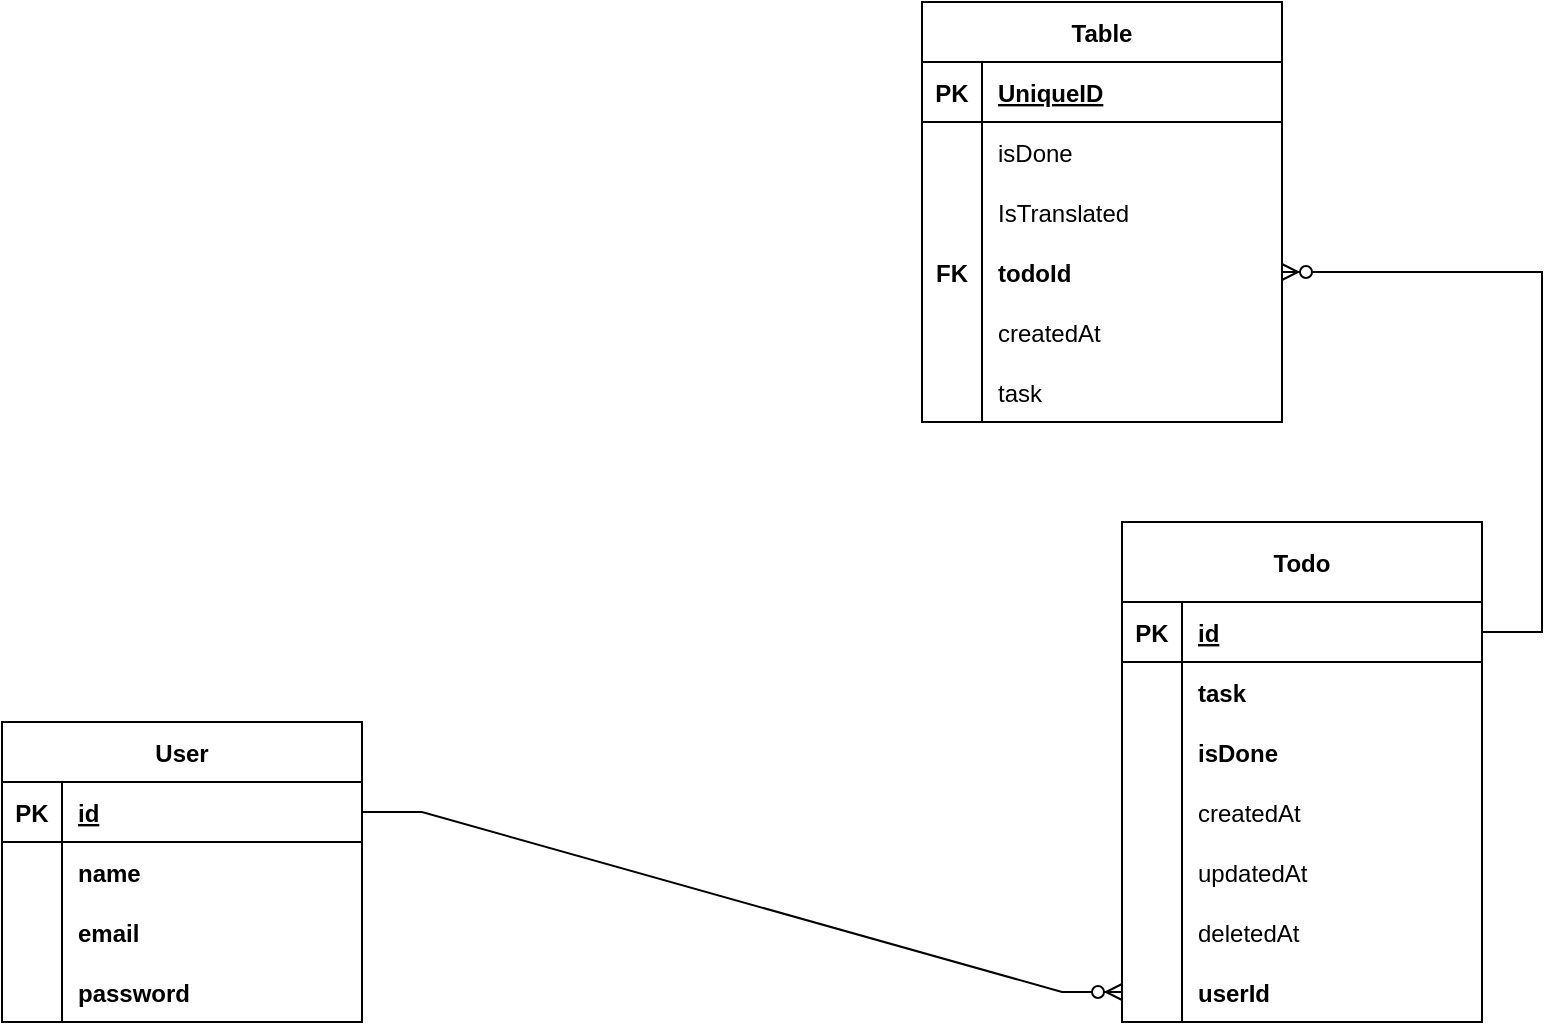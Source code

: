 <mxfile version="20.8.16" type="device"><diagram name="Page-1" id="KSe8jV2XQ7UaiP5k3vWE"><mxGraphModel dx="2070" dy="744" grid="1" gridSize="10" guides="1" tooltips="1" connect="1" arrows="1" fold="1" page="1" pageScale="1" pageWidth="850" pageHeight="1100" math="0" shadow="0"><root><mxCell id="0"/><mxCell id="1" parent="0"/><mxCell id="g8STq4l7iZBg8XW3Ye_j-1" value="User" style="shape=table;startSize=30;container=1;collapsible=1;childLayout=tableLayout;fixedRows=1;rowLines=0;fontStyle=1;align=center;resizeLast=1;" parent="1" vertex="1"><mxGeometry x="30" y="450" width="180" height="150" as="geometry"/></mxCell><mxCell id="g8STq4l7iZBg8XW3Ye_j-2" value="" style="shape=tableRow;horizontal=0;startSize=0;swimlaneHead=0;swimlaneBody=0;fillColor=none;collapsible=0;dropTarget=0;points=[[0,0.5],[1,0.5]];portConstraint=eastwest;top=0;left=0;right=0;bottom=1;" parent="g8STq4l7iZBg8XW3Ye_j-1" vertex="1"><mxGeometry y="30" width="180" height="30" as="geometry"/></mxCell><mxCell id="g8STq4l7iZBg8XW3Ye_j-3" value="PK" style="shape=partialRectangle;connectable=0;fillColor=none;top=0;left=0;bottom=0;right=0;fontStyle=1;overflow=hidden;" parent="g8STq4l7iZBg8XW3Ye_j-2" vertex="1"><mxGeometry width="30" height="30" as="geometry"><mxRectangle width="30" height="30" as="alternateBounds"/></mxGeometry></mxCell><mxCell id="g8STq4l7iZBg8XW3Ye_j-4" value="id" style="shape=partialRectangle;connectable=0;fillColor=none;top=0;left=0;bottom=0;right=0;align=left;spacingLeft=6;fontStyle=5;overflow=hidden;" parent="g8STq4l7iZBg8XW3Ye_j-2" vertex="1"><mxGeometry x="30" width="150" height="30" as="geometry"><mxRectangle width="150" height="30" as="alternateBounds"/></mxGeometry></mxCell><mxCell id="g8STq4l7iZBg8XW3Ye_j-5" value="" style="shape=tableRow;horizontal=0;startSize=0;swimlaneHead=0;swimlaneBody=0;fillColor=none;collapsible=0;dropTarget=0;points=[[0,0.5],[1,0.5]];portConstraint=eastwest;top=0;left=0;right=0;bottom=0;" parent="g8STq4l7iZBg8XW3Ye_j-1" vertex="1"><mxGeometry y="60" width="180" height="30" as="geometry"/></mxCell><mxCell id="g8STq4l7iZBg8XW3Ye_j-6" value="" style="shape=partialRectangle;connectable=0;fillColor=none;top=0;left=0;bottom=0;right=0;editable=1;overflow=hidden;" parent="g8STq4l7iZBg8XW3Ye_j-5" vertex="1"><mxGeometry width="30" height="30" as="geometry"><mxRectangle width="30" height="30" as="alternateBounds"/></mxGeometry></mxCell><mxCell id="g8STq4l7iZBg8XW3Ye_j-7" value="name" style="shape=partialRectangle;connectable=0;fillColor=none;top=0;left=0;bottom=0;right=0;align=left;spacingLeft=6;overflow=hidden;fontStyle=1" parent="g8STq4l7iZBg8XW3Ye_j-5" vertex="1"><mxGeometry x="30" width="150" height="30" as="geometry"><mxRectangle width="150" height="30" as="alternateBounds"/></mxGeometry></mxCell><mxCell id="g8STq4l7iZBg8XW3Ye_j-8" value="" style="shape=tableRow;horizontal=0;startSize=0;swimlaneHead=0;swimlaneBody=0;fillColor=none;collapsible=0;dropTarget=0;points=[[0,0.5],[1,0.5]];portConstraint=eastwest;top=0;left=0;right=0;bottom=0;" parent="g8STq4l7iZBg8XW3Ye_j-1" vertex="1"><mxGeometry y="90" width="180" height="30" as="geometry"/></mxCell><mxCell id="g8STq4l7iZBg8XW3Ye_j-9" value="" style="shape=partialRectangle;connectable=0;fillColor=none;top=0;left=0;bottom=0;right=0;editable=1;overflow=hidden;" parent="g8STq4l7iZBg8XW3Ye_j-8" vertex="1"><mxGeometry width="30" height="30" as="geometry"><mxRectangle width="30" height="30" as="alternateBounds"/></mxGeometry></mxCell><mxCell id="g8STq4l7iZBg8XW3Ye_j-10" value="email" style="shape=partialRectangle;connectable=0;fillColor=none;top=0;left=0;bottom=0;right=0;align=left;spacingLeft=6;overflow=hidden;fontStyle=1" parent="g8STq4l7iZBg8XW3Ye_j-8" vertex="1"><mxGeometry x="30" width="150" height="30" as="geometry"><mxRectangle width="150" height="30" as="alternateBounds"/></mxGeometry></mxCell><mxCell id="g8STq4l7iZBg8XW3Ye_j-11" value="" style="shape=tableRow;horizontal=0;startSize=0;swimlaneHead=0;swimlaneBody=0;fillColor=none;collapsible=0;dropTarget=0;points=[[0,0.5],[1,0.5]];portConstraint=eastwest;top=0;left=0;right=0;bottom=0;" parent="g8STq4l7iZBg8XW3Ye_j-1" vertex="1"><mxGeometry y="120" width="180" height="30" as="geometry"/></mxCell><mxCell id="g8STq4l7iZBg8XW3Ye_j-12" value="" style="shape=partialRectangle;connectable=0;fillColor=none;top=0;left=0;bottom=0;right=0;editable=1;overflow=hidden;" parent="g8STq4l7iZBg8XW3Ye_j-11" vertex="1"><mxGeometry width="30" height="30" as="geometry"><mxRectangle width="30" height="30" as="alternateBounds"/></mxGeometry></mxCell><mxCell id="g8STq4l7iZBg8XW3Ye_j-13" value="password" style="shape=partialRectangle;connectable=0;fillColor=none;top=0;left=0;bottom=0;right=0;align=left;spacingLeft=6;overflow=hidden;fontStyle=1" parent="g8STq4l7iZBg8XW3Ye_j-11" vertex="1"><mxGeometry x="30" width="150" height="30" as="geometry"><mxRectangle width="150" height="30" as="alternateBounds"/></mxGeometry></mxCell><mxCell id="g8STq4l7iZBg8XW3Ye_j-14" value="Todo" style="shape=table;startSize=40;container=1;collapsible=1;childLayout=tableLayout;fixedRows=1;rowLines=0;fontStyle=1;align=center;resizeLast=1;" parent="1" vertex="1"><mxGeometry x="590" y="350" width="180" height="250" as="geometry"/></mxCell><mxCell id="g8STq4l7iZBg8XW3Ye_j-15" value="" style="shape=tableRow;horizontal=0;startSize=0;swimlaneHead=0;swimlaneBody=0;fillColor=none;collapsible=0;dropTarget=0;points=[[0,0.5],[1,0.5]];portConstraint=eastwest;top=0;left=0;right=0;bottom=1;" parent="g8STq4l7iZBg8XW3Ye_j-14" vertex="1"><mxGeometry y="40" width="180" height="30" as="geometry"/></mxCell><mxCell id="g8STq4l7iZBg8XW3Ye_j-16" value="PK" style="shape=partialRectangle;connectable=0;fillColor=none;top=0;left=0;bottom=0;right=0;fontStyle=1;overflow=hidden;" parent="g8STq4l7iZBg8XW3Ye_j-15" vertex="1"><mxGeometry width="30" height="30" as="geometry"><mxRectangle width="30" height="30" as="alternateBounds"/></mxGeometry></mxCell><mxCell id="g8STq4l7iZBg8XW3Ye_j-17" value="id" style="shape=partialRectangle;connectable=0;fillColor=none;top=0;left=0;bottom=0;right=0;align=left;spacingLeft=6;fontStyle=5;overflow=hidden;" parent="g8STq4l7iZBg8XW3Ye_j-15" vertex="1"><mxGeometry x="30" width="150" height="30" as="geometry"><mxRectangle width="150" height="30" as="alternateBounds"/></mxGeometry></mxCell><mxCell id="g8STq4l7iZBg8XW3Ye_j-18" value="" style="shape=tableRow;horizontal=0;startSize=0;swimlaneHead=0;swimlaneBody=0;fillColor=none;collapsible=0;dropTarget=0;points=[[0,0.5],[1,0.5]];portConstraint=eastwest;top=0;left=0;right=0;bottom=0;" parent="g8STq4l7iZBg8XW3Ye_j-14" vertex="1"><mxGeometry y="70" width="180" height="30" as="geometry"/></mxCell><mxCell id="g8STq4l7iZBg8XW3Ye_j-19" value="" style="shape=partialRectangle;connectable=0;fillColor=none;top=0;left=0;bottom=0;right=0;editable=1;overflow=hidden;" parent="g8STq4l7iZBg8XW3Ye_j-18" vertex="1"><mxGeometry width="30" height="30" as="geometry"><mxRectangle width="30" height="30" as="alternateBounds"/></mxGeometry></mxCell><mxCell id="g8STq4l7iZBg8XW3Ye_j-20" value="task" style="shape=partialRectangle;connectable=0;fillColor=none;top=0;left=0;bottom=0;right=0;align=left;spacingLeft=6;overflow=hidden;fontStyle=1" parent="g8STq4l7iZBg8XW3Ye_j-18" vertex="1"><mxGeometry x="30" width="150" height="30" as="geometry"><mxRectangle width="150" height="30" as="alternateBounds"/></mxGeometry></mxCell><mxCell id="g8STq4l7iZBg8XW3Ye_j-21" value="" style="shape=tableRow;horizontal=0;startSize=0;swimlaneHead=0;swimlaneBody=0;fillColor=none;collapsible=0;dropTarget=0;points=[[0,0.5],[1,0.5]];portConstraint=eastwest;top=0;left=0;right=0;bottom=0;" parent="g8STq4l7iZBg8XW3Ye_j-14" vertex="1"><mxGeometry y="100" width="180" height="30" as="geometry"/></mxCell><mxCell id="g8STq4l7iZBg8XW3Ye_j-22" value="" style="shape=partialRectangle;connectable=0;fillColor=none;top=0;left=0;bottom=0;right=0;editable=1;overflow=hidden;" parent="g8STq4l7iZBg8XW3Ye_j-21" vertex="1"><mxGeometry width="30" height="30" as="geometry"><mxRectangle width="30" height="30" as="alternateBounds"/></mxGeometry></mxCell><mxCell id="g8STq4l7iZBg8XW3Ye_j-23" value="isDone" style="shape=partialRectangle;connectable=0;fillColor=none;top=0;left=0;bottom=0;right=0;align=left;spacingLeft=6;overflow=hidden;fontStyle=1" parent="g8STq4l7iZBg8XW3Ye_j-21" vertex="1"><mxGeometry x="30" width="150" height="30" as="geometry"><mxRectangle width="150" height="30" as="alternateBounds"/></mxGeometry></mxCell><mxCell id="g8STq4l7iZBg8XW3Ye_j-24" value="" style="shape=tableRow;horizontal=0;startSize=0;swimlaneHead=0;swimlaneBody=0;fillColor=none;collapsible=0;dropTarget=0;points=[[0,0.5],[1,0.5]];portConstraint=eastwest;top=0;left=0;right=0;bottom=0;" parent="g8STq4l7iZBg8XW3Ye_j-14" vertex="1"><mxGeometry y="130" width="180" height="30" as="geometry"/></mxCell><mxCell id="g8STq4l7iZBg8XW3Ye_j-25" value="" style="shape=partialRectangle;connectable=0;fillColor=none;top=0;left=0;bottom=0;right=0;editable=1;overflow=hidden;" parent="g8STq4l7iZBg8XW3Ye_j-24" vertex="1"><mxGeometry width="30" height="30" as="geometry"><mxRectangle width="30" height="30" as="alternateBounds"/></mxGeometry></mxCell><mxCell id="g8STq4l7iZBg8XW3Ye_j-26" value="createdAt" style="shape=partialRectangle;connectable=0;fillColor=none;top=0;left=0;bottom=0;right=0;align=left;spacingLeft=6;overflow=hidden;fontStyle=0" parent="g8STq4l7iZBg8XW3Ye_j-24" vertex="1"><mxGeometry x="30" width="150" height="30" as="geometry"><mxRectangle width="150" height="30" as="alternateBounds"/></mxGeometry></mxCell><mxCell id="g8STq4l7iZBg8XW3Ye_j-27" value="" style="shape=tableRow;horizontal=0;startSize=0;swimlaneHead=0;swimlaneBody=0;fillColor=none;collapsible=0;dropTarget=0;points=[[0,0.5],[1,0.5]];portConstraint=eastwest;top=0;left=0;right=0;bottom=0;" parent="g8STq4l7iZBg8XW3Ye_j-14" vertex="1"><mxGeometry y="160" width="180" height="30" as="geometry"/></mxCell><mxCell id="g8STq4l7iZBg8XW3Ye_j-28" value="" style="shape=partialRectangle;connectable=0;fillColor=none;top=0;left=0;bottom=0;right=0;editable=1;overflow=hidden;" parent="g8STq4l7iZBg8XW3Ye_j-27" vertex="1"><mxGeometry width="30" height="30" as="geometry"><mxRectangle width="30" height="30" as="alternateBounds"/></mxGeometry></mxCell><mxCell id="g8STq4l7iZBg8XW3Ye_j-29" value="updatedAt" style="shape=partialRectangle;connectable=0;fillColor=none;top=0;left=0;bottom=0;right=0;align=left;spacingLeft=6;overflow=hidden;fontStyle=0" parent="g8STq4l7iZBg8XW3Ye_j-27" vertex="1"><mxGeometry x="30" width="150" height="30" as="geometry"><mxRectangle width="150" height="30" as="alternateBounds"/></mxGeometry></mxCell><mxCell id="g8STq4l7iZBg8XW3Ye_j-30" value="" style="shape=tableRow;horizontal=0;startSize=0;swimlaneHead=0;swimlaneBody=0;fillColor=none;collapsible=0;dropTarget=0;points=[[0,0.5],[1,0.5]];portConstraint=eastwest;top=0;left=0;right=0;bottom=0;" parent="g8STq4l7iZBg8XW3Ye_j-14" vertex="1"><mxGeometry y="190" width="180" height="30" as="geometry"/></mxCell><mxCell id="g8STq4l7iZBg8XW3Ye_j-31" value="" style="shape=partialRectangle;connectable=0;fillColor=none;top=0;left=0;bottom=0;right=0;editable=1;overflow=hidden;" parent="g8STq4l7iZBg8XW3Ye_j-30" vertex="1"><mxGeometry width="30" height="30" as="geometry"><mxRectangle width="30" height="30" as="alternateBounds"/></mxGeometry></mxCell><mxCell id="g8STq4l7iZBg8XW3Ye_j-32" value="deletedAt" style="shape=partialRectangle;connectable=0;fillColor=none;top=0;left=0;bottom=0;right=0;align=left;spacingLeft=6;overflow=hidden;fontStyle=0" parent="g8STq4l7iZBg8XW3Ye_j-30" vertex="1"><mxGeometry x="30" width="150" height="30" as="geometry"><mxRectangle width="150" height="30" as="alternateBounds"/></mxGeometry></mxCell><mxCell id="g8STq4l7iZBg8XW3Ye_j-34" value="" style="shape=tableRow;horizontal=0;startSize=0;swimlaneHead=0;swimlaneBody=0;fillColor=none;collapsible=0;dropTarget=0;points=[[0,0.5],[1,0.5]];portConstraint=eastwest;top=0;left=0;right=0;bottom=0;" parent="g8STq4l7iZBg8XW3Ye_j-14" vertex="1"><mxGeometry y="220" width="180" height="30" as="geometry"/></mxCell><mxCell id="g8STq4l7iZBg8XW3Ye_j-35" value="" style="shape=partialRectangle;connectable=0;fillColor=none;top=0;left=0;bottom=0;right=0;editable=1;overflow=hidden;" parent="g8STq4l7iZBg8XW3Ye_j-34" vertex="1"><mxGeometry width="30" height="30" as="geometry"><mxRectangle width="30" height="30" as="alternateBounds"/></mxGeometry></mxCell><mxCell id="g8STq4l7iZBg8XW3Ye_j-36" value="userId" style="shape=partialRectangle;connectable=0;fillColor=none;top=0;left=0;bottom=0;right=0;align=left;spacingLeft=6;overflow=hidden;fontStyle=1" parent="g8STq4l7iZBg8XW3Ye_j-34" vertex="1"><mxGeometry x="30" width="150" height="30" as="geometry"><mxRectangle width="150" height="30" as="alternateBounds"/></mxGeometry></mxCell><mxCell id="g8STq4l7iZBg8XW3Ye_j-33" value="" style="edgeStyle=entityRelationEdgeStyle;fontSize=12;html=1;endArrow=ERzeroToMany;endFill=1;rounded=0;" parent="1" source="g8STq4l7iZBg8XW3Ye_j-2" target="g8STq4l7iZBg8XW3Ye_j-34" edge="1"><mxGeometry width="100" height="100" relative="1" as="geometry"><mxPoint x="260" y="360" as="sourcePoint"/><mxPoint x="360" y="260" as="targetPoint"/></mxGeometry></mxCell><mxCell id="g8STq4l7iZBg8XW3Ye_j-64" value="" style="edgeStyle=entityRelationEdgeStyle;fontSize=12;html=1;endArrow=ERzeroToMany;endFill=1;rounded=0;" parent="1" source="g8STq4l7iZBg8XW3Ye_j-15" target="yiW9Sau3ivUQt6CFQiVB-24" edge="1"><mxGeometry width="100" height="100" relative="1" as="geometry"><mxPoint x="310" y="460" as="sourcePoint"/><mxPoint x="460" y="255" as="targetPoint"/></mxGeometry></mxCell><mxCell id="yiW9Sau3ivUQt6CFQiVB-14" value="Table" style="shape=table;startSize=30;container=1;collapsible=1;childLayout=tableLayout;fixedRows=1;rowLines=0;fontStyle=1;align=center;resizeLast=1;" vertex="1" parent="1"><mxGeometry x="490" y="90" width="180" height="210" as="geometry"/></mxCell><mxCell id="yiW9Sau3ivUQt6CFQiVB-15" value="" style="shape=tableRow;horizontal=0;startSize=0;swimlaneHead=0;swimlaneBody=0;fillColor=none;collapsible=0;dropTarget=0;points=[[0,0.5],[1,0.5]];portConstraint=eastwest;top=0;left=0;right=0;bottom=1;" vertex="1" parent="yiW9Sau3ivUQt6CFQiVB-14"><mxGeometry y="30" width="180" height="30" as="geometry"/></mxCell><mxCell id="yiW9Sau3ivUQt6CFQiVB-16" value="PK" style="shape=partialRectangle;connectable=0;fillColor=none;top=0;left=0;bottom=0;right=0;fontStyle=1;overflow=hidden;" vertex="1" parent="yiW9Sau3ivUQt6CFQiVB-15"><mxGeometry width="30" height="30" as="geometry"><mxRectangle width="30" height="30" as="alternateBounds"/></mxGeometry></mxCell><mxCell id="yiW9Sau3ivUQt6CFQiVB-17" value="UniqueID" style="shape=partialRectangle;connectable=0;fillColor=none;top=0;left=0;bottom=0;right=0;align=left;spacingLeft=6;fontStyle=5;overflow=hidden;" vertex="1" parent="yiW9Sau3ivUQt6CFQiVB-15"><mxGeometry x="30" width="150" height="30" as="geometry"><mxRectangle width="150" height="30" as="alternateBounds"/></mxGeometry></mxCell><mxCell id="yiW9Sau3ivUQt6CFQiVB-18" value="" style="shape=tableRow;horizontal=0;startSize=0;swimlaneHead=0;swimlaneBody=0;fillColor=none;collapsible=0;dropTarget=0;points=[[0,0.5],[1,0.5]];portConstraint=eastwest;top=0;left=0;right=0;bottom=0;" vertex="1" parent="yiW9Sau3ivUQt6CFQiVB-14"><mxGeometry y="60" width="180" height="30" as="geometry"/></mxCell><mxCell id="yiW9Sau3ivUQt6CFQiVB-19" value="" style="shape=partialRectangle;connectable=0;fillColor=none;top=0;left=0;bottom=0;right=0;editable=1;overflow=hidden;" vertex="1" parent="yiW9Sau3ivUQt6CFQiVB-18"><mxGeometry width="30" height="30" as="geometry"><mxRectangle width="30" height="30" as="alternateBounds"/></mxGeometry></mxCell><mxCell id="yiW9Sau3ivUQt6CFQiVB-20" value="isDone" style="shape=partialRectangle;connectable=0;fillColor=none;top=0;left=0;bottom=0;right=0;align=left;spacingLeft=6;overflow=hidden;" vertex="1" parent="yiW9Sau3ivUQt6CFQiVB-18"><mxGeometry x="30" width="150" height="30" as="geometry"><mxRectangle width="150" height="30" as="alternateBounds"/></mxGeometry></mxCell><mxCell id="yiW9Sau3ivUQt6CFQiVB-21" value="" style="shape=tableRow;horizontal=0;startSize=0;swimlaneHead=0;swimlaneBody=0;fillColor=none;collapsible=0;dropTarget=0;points=[[0,0.5],[1,0.5]];portConstraint=eastwest;top=0;left=0;right=0;bottom=0;" vertex="1" parent="yiW9Sau3ivUQt6CFQiVB-14"><mxGeometry y="90" width="180" height="30" as="geometry"/></mxCell><mxCell id="yiW9Sau3ivUQt6CFQiVB-22" value="" style="shape=partialRectangle;connectable=0;fillColor=none;top=0;left=0;bottom=0;right=0;editable=1;overflow=hidden;" vertex="1" parent="yiW9Sau3ivUQt6CFQiVB-21"><mxGeometry width="30" height="30" as="geometry"><mxRectangle width="30" height="30" as="alternateBounds"/></mxGeometry></mxCell><mxCell id="yiW9Sau3ivUQt6CFQiVB-23" value="IsTranslated" style="shape=partialRectangle;connectable=0;fillColor=none;top=0;left=0;bottom=0;right=0;align=left;spacingLeft=6;overflow=hidden;" vertex="1" parent="yiW9Sau3ivUQt6CFQiVB-21"><mxGeometry x="30" width="150" height="30" as="geometry"><mxRectangle width="150" height="30" as="alternateBounds"/></mxGeometry></mxCell><mxCell id="yiW9Sau3ivUQt6CFQiVB-24" value="" style="shape=tableRow;horizontal=0;startSize=0;swimlaneHead=0;swimlaneBody=0;fillColor=none;collapsible=0;dropTarget=0;points=[[0,0.5],[1,0.5]];portConstraint=eastwest;top=0;left=0;right=0;bottom=0;" vertex="1" parent="yiW9Sau3ivUQt6CFQiVB-14"><mxGeometry y="120" width="180" height="30" as="geometry"/></mxCell><mxCell id="yiW9Sau3ivUQt6CFQiVB-25" value="FK" style="shape=partialRectangle;connectable=0;fillColor=none;top=0;left=0;bottom=0;right=0;editable=1;overflow=hidden;fontStyle=1" vertex="1" parent="yiW9Sau3ivUQt6CFQiVB-24"><mxGeometry width="30" height="30" as="geometry"><mxRectangle width="30" height="30" as="alternateBounds"/></mxGeometry></mxCell><mxCell id="yiW9Sau3ivUQt6CFQiVB-26" value="todoId" style="shape=partialRectangle;connectable=0;fillColor=none;top=0;left=0;bottom=0;right=0;align=left;spacingLeft=6;overflow=hidden;fontStyle=1" vertex="1" parent="yiW9Sau3ivUQt6CFQiVB-24"><mxGeometry x="30" width="150" height="30" as="geometry"><mxRectangle width="150" height="30" as="alternateBounds"/></mxGeometry></mxCell><mxCell id="yiW9Sau3ivUQt6CFQiVB-27" value="" style="shape=tableRow;horizontal=0;startSize=0;swimlaneHead=0;swimlaneBody=0;fillColor=none;collapsible=0;dropTarget=0;points=[[0,0.5],[1,0.5]];portConstraint=eastwest;top=0;left=0;right=0;bottom=0;" vertex="1" parent="yiW9Sau3ivUQt6CFQiVB-14"><mxGeometry y="150" width="180" height="30" as="geometry"/></mxCell><mxCell id="yiW9Sau3ivUQt6CFQiVB-28" value="" style="shape=partialRectangle;connectable=0;fillColor=none;top=0;left=0;bottom=0;right=0;editable=1;overflow=hidden;" vertex="1" parent="yiW9Sau3ivUQt6CFQiVB-27"><mxGeometry width="30" height="30" as="geometry"><mxRectangle width="30" height="30" as="alternateBounds"/></mxGeometry></mxCell><mxCell id="yiW9Sau3ivUQt6CFQiVB-29" value="createdAt" style="shape=partialRectangle;connectable=0;fillColor=none;top=0;left=0;bottom=0;right=0;align=left;spacingLeft=6;overflow=hidden;" vertex="1" parent="yiW9Sau3ivUQt6CFQiVB-27"><mxGeometry x="30" width="150" height="30" as="geometry"><mxRectangle width="150" height="30" as="alternateBounds"/></mxGeometry></mxCell><mxCell id="yiW9Sau3ivUQt6CFQiVB-30" value="" style="shape=tableRow;horizontal=0;startSize=0;swimlaneHead=0;swimlaneBody=0;fillColor=none;collapsible=0;dropTarget=0;points=[[0,0.5],[1,0.5]];portConstraint=eastwest;top=0;left=0;right=0;bottom=0;" vertex="1" parent="yiW9Sau3ivUQt6CFQiVB-14"><mxGeometry y="180" width="180" height="30" as="geometry"/></mxCell><mxCell id="yiW9Sau3ivUQt6CFQiVB-31" value="" style="shape=partialRectangle;connectable=0;fillColor=none;top=0;left=0;bottom=0;right=0;editable=1;overflow=hidden;" vertex="1" parent="yiW9Sau3ivUQt6CFQiVB-30"><mxGeometry width="30" height="30" as="geometry"><mxRectangle width="30" height="30" as="alternateBounds"/></mxGeometry></mxCell><mxCell id="yiW9Sau3ivUQt6CFQiVB-32" value="task" style="shape=partialRectangle;connectable=0;fillColor=none;top=0;left=0;bottom=0;right=0;align=left;spacingLeft=6;overflow=hidden;" vertex="1" parent="yiW9Sau3ivUQt6CFQiVB-30"><mxGeometry x="30" width="150" height="30" as="geometry"><mxRectangle width="150" height="30" as="alternateBounds"/></mxGeometry></mxCell></root></mxGraphModel></diagram></mxfile>